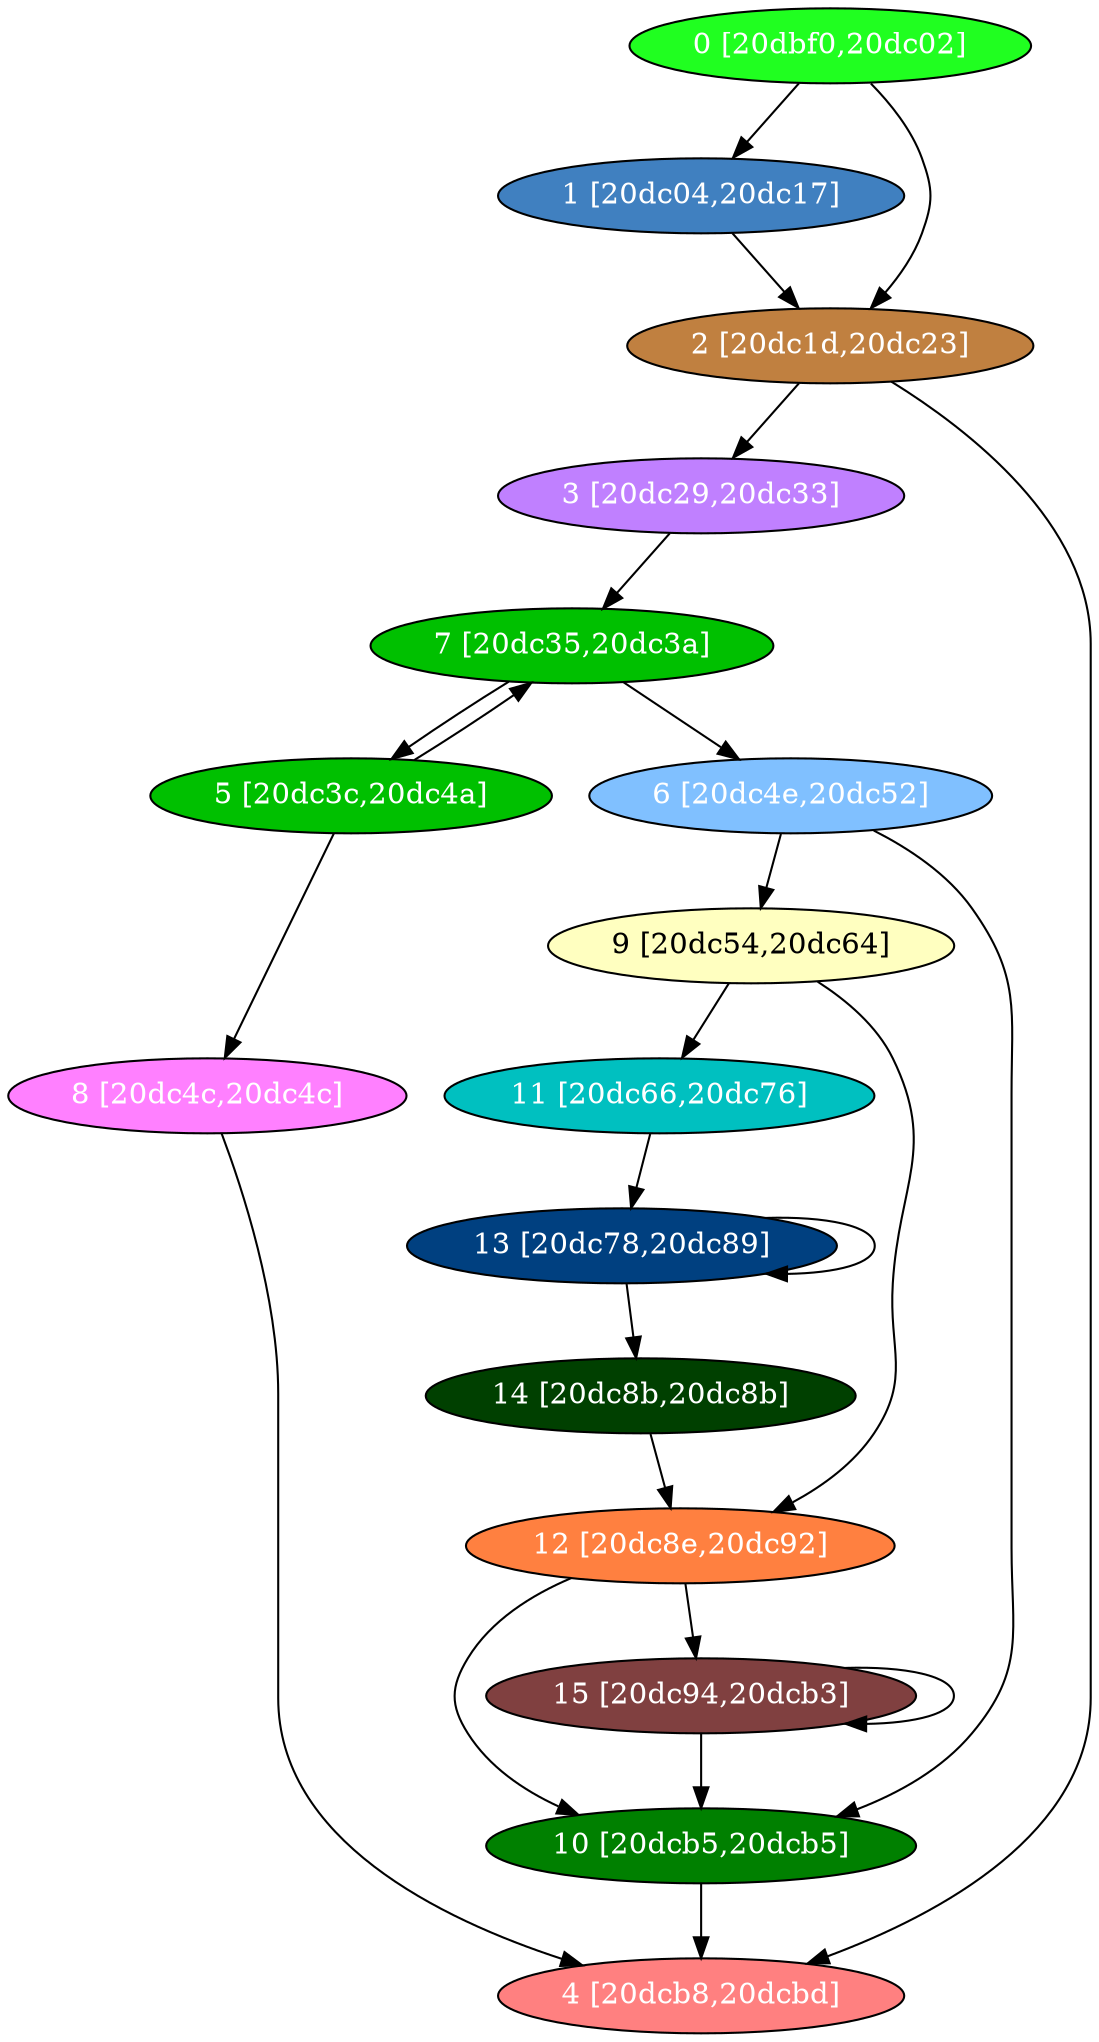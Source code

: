 diGraph libnss3{
	libnss3_0  [style=filled fillcolor="#20FF20" fontcolor="#ffffff" shape=oval label="0 [20dbf0,20dc02]"]
	libnss3_1  [style=filled fillcolor="#4080C0" fontcolor="#ffffff" shape=oval label="1 [20dc04,20dc17]"]
	libnss3_2  [style=filled fillcolor="#C08040" fontcolor="#ffffff" shape=oval label="2 [20dc1d,20dc23]"]
	libnss3_3  [style=filled fillcolor="#C080FF" fontcolor="#ffffff" shape=oval label="3 [20dc29,20dc33]"]
	libnss3_4  [style=filled fillcolor="#FF8080" fontcolor="#ffffff" shape=oval label="4 [20dcb8,20dcbd]"]
	libnss3_5  [style=filled fillcolor="#00C000" fontcolor="#ffffff" shape=oval label="5 [20dc3c,20dc4a]"]
	libnss3_6  [style=filled fillcolor="#80C0FF" fontcolor="#ffffff" shape=oval label="6 [20dc4e,20dc52]"]
	libnss3_7  [style=filled fillcolor="#00C000" fontcolor="#ffffff" shape=oval label="7 [20dc35,20dc3a]"]
	libnss3_8  [style=filled fillcolor="#FF80FF" fontcolor="#ffffff" shape=oval label="8 [20dc4c,20dc4c]"]
	libnss3_9  [style=filled fillcolor="#FFFFC0" fontcolor="#000000" shape=oval label="9 [20dc54,20dc64]"]
	libnss3_a  [style=filled fillcolor="#008000" fontcolor="#ffffff" shape=oval label="10 [20dcb5,20dcb5]"]
	libnss3_b  [style=filled fillcolor="#00C0C0" fontcolor="#ffffff" shape=oval label="11 [20dc66,20dc76]"]
	libnss3_c  [style=filled fillcolor="#FF8040" fontcolor="#ffffff" shape=oval label="12 [20dc8e,20dc92]"]
	libnss3_d  [style=filled fillcolor="#004080" fontcolor="#ffffff" shape=oval label="13 [20dc78,20dc89]"]
	libnss3_e  [style=filled fillcolor="#004000" fontcolor="#ffffff" shape=oval label="14 [20dc8b,20dc8b]"]
	libnss3_f  [style=filled fillcolor="#804040" fontcolor="#ffffff" shape=oval label="15 [20dc94,20dcb3]"]

	libnss3_0 -> libnss3_1
	libnss3_0 -> libnss3_2
	libnss3_1 -> libnss3_2
	libnss3_2 -> libnss3_3
	libnss3_2 -> libnss3_4
	libnss3_3 -> libnss3_7
	libnss3_5 -> libnss3_7
	libnss3_5 -> libnss3_8
	libnss3_6 -> libnss3_9
	libnss3_6 -> libnss3_a
	libnss3_7 -> libnss3_5
	libnss3_7 -> libnss3_6
	libnss3_8 -> libnss3_4
	libnss3_9 -> libnss3_b
	libnss3_9 -> libnss3_c
	libnss3_a -> libnss3_4
	libnss3_b -> libnss3_d
	libnss3_c -> libnss3_a
	libnss3_c -> libnss3_f
	libnss3_d -> libnss3_d
	libnss3_d -> libnss3_e
	libnss3_e -> libnss3_c
	libnss3_f -> libnss3_a
	libnss3_f -> libnss3_f
}